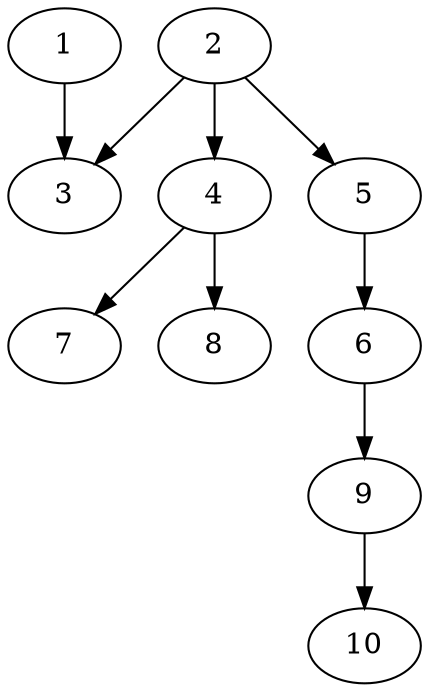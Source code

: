 // DAG automatically generated by daggen at Thu Oct  3 13:58:05 2019
// ./daggen --dot -n 10 --ccr 0.5 --fat 0.5 --regular 0.5 --density 0.6 --mindata 5242880 --maxdata 52428800 
digraph G {
  1 [size="82339840", alpha="0.14", expect_size="41169920"] 
  1 -> 3 [size ="41169920"]
  2 [size="49426432", alpha="0.11", expect_size="24713216"] 
  2 -> 3 [size ="24713216"]
  2 -> 4 [size ="24713216"]
  2 -> 5 [size ="24713216"]
  3 [size="74979328", alpha="0.05", expect_size="37489664"] 
  4 [size="68245504", alpha="0.10", expect_size="34122752"] 
  4 -> 7 [size ="34122752"]
  4 -> 8 [size ="34122752"]
  5 [size="38404096", alpha="0.16", expect_size="19202048"] 
  5 -> 6 [size ="19202048"]
  6 [size="29714432", alpha="0.12", expect_size="14857216"] 
  6 -> 9 [size ="14857216"]
  7 [size="63318016", alpha="0.05", expect_size="31659008"] 
  8 [size="72984576", alpha="0.17", expect_size="36492288"] 
  9 [size="69818368", alpha="0.05", expect_size="34909184"] 
  9 -> 10 [size ="34909184"]
  10 [size="48728064", alpha="0.08", expect_size="24364032"] 
}
